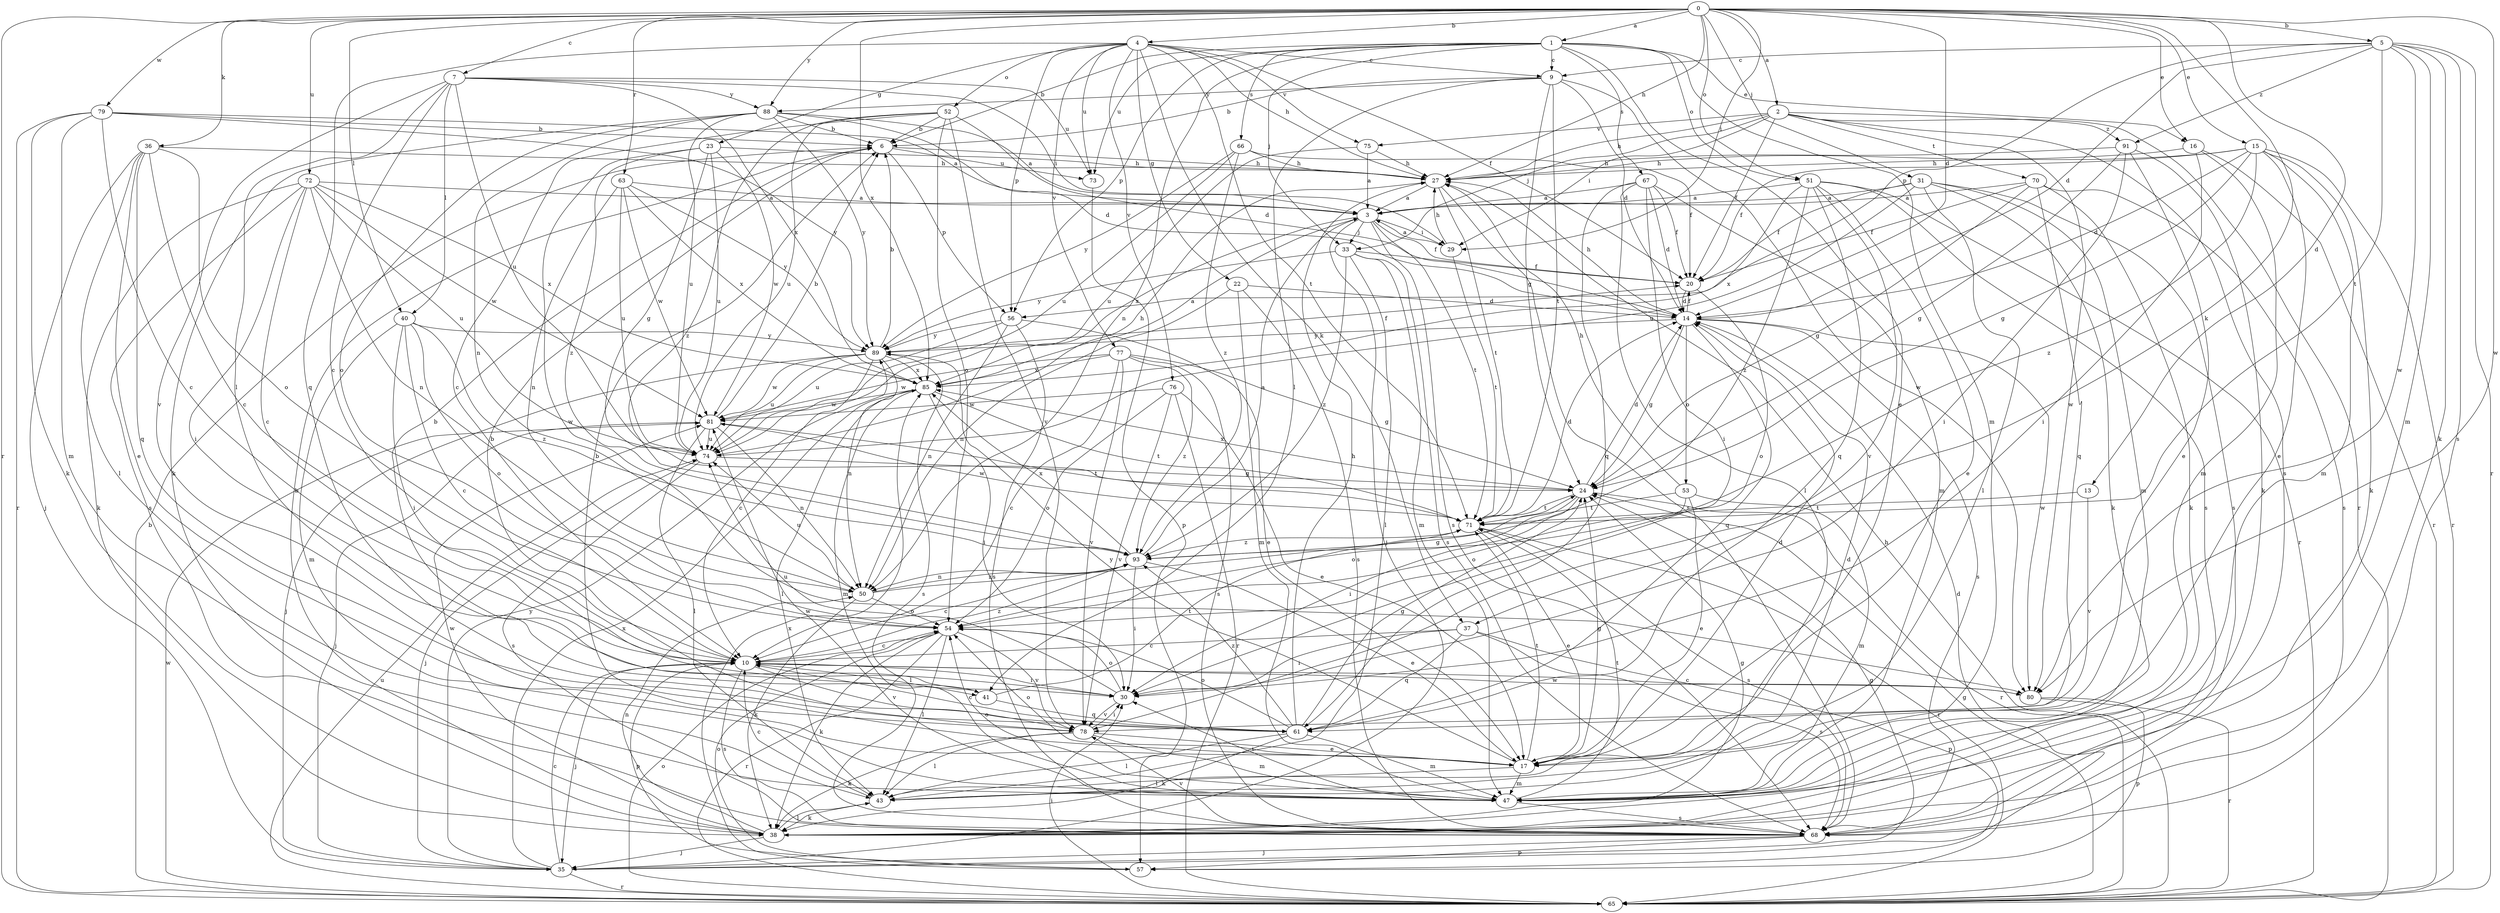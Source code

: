 strict digraph  {
0;
1;
2;
3;
4;
5;
6;
7;
9;
10;
13;
14;
15;
16;
17;
20;
22;
23;
24;
27;
29;
30;
31;
33;
35;
36;
37;
38;
40;
41;
43;
47;
50;
51;
52;
53;
54;
56;
57;
61;
63;
65;
66;
67;
68;
70;
71;
72;
73;
74;
75;
76;
77;
78;
79;
80;
81;
85;
88;
89;
91;
93;
0 -> 1  [label=a];
0 -> 2  [label=a];
0 -> 4  [label=b];
0 -> 5  [label=b];
0 -> 7  [label=c];
0 -> 13  [label=d];
0 -> 14  [label=d];
0 -> 15  [label=e];
0 -> 16  [label=e];
0 -> 27  [label=h];
0 -> 29  [label=i];
0 -> 31  [label=j];
0 -> 36  [label=k];
0 -> 37  [label=k];
0 -> 40  [label=l];
0 -> 51  [label=o];
0 -> 63  [label=r];
0 -> 65  [label=r];
0 -> 72  [label=u];
0 -> 79  [label=w];
0 -> 80  [label=w];
0 -> 85  [label=x];
0 -> 88  [label=y];
1 -> 6  [label=b];
1 -> 9  [label=c];
1 -> 16  [label=e];
1 -> 17  [label=e];
1 -> 33  [label=j];
1 -> 47  [label=m];
1 -> 50  [label=n];
1 -> 51  [label=o];
1 -> 56  [label=p];
1 -> 66  [label=s];
1 -> 67  [label=s];
1 -> 73  [label=u];
2 -> 20  [label=f];
2 -> 27  [label=h];
2 -> 29  [label=i];
2 -> 33  [label=j];
2 -> 65  [label=r];
2 -> 68  [label=s];
2 -> 70  [label=t];
2 -> 75  [label=v];
2 -> 80  [label=w];
2 -> 91  [label=z];
3 -> 20  [label=f];
3 -> 29  [label=i];
3 -> 33  [label=j];
3 -> 35  [label=j];
3 -> 68  [label=s];
3 -> 71  [label=t];
3 -> 85  [label=x];
4 -> 9  [label=c];
4 -> 20  [label=f];
4 -> 22  [label=g];
4 -> 23  [label=g];
4 -> 27  [label=h];
4 -> 37  [label=k];
4 -> 52  [label=o];
4 -> 56  [label=p];
4 -> 61  [label=q];
4 -> 71  [label=t];
4 -> 73  [label=u];
4 -> 75  [label=v];
4 -> 76  [label=v];
4 -> 77  [label=v];
5 -> 9  [label=c];
5 -> 14  [label=d];
5 -> 38  [label=k];
5 -> 47  [label=m];
5 -> 56  [label=p];
5 -> 65  [label=r];
5 -> 68  [label=s];
5 -> 71  [label=t];
5 -> 80  [label=w];
5 -> 91  [label=z];
6 -> 27  [label=h];
6 -> 56  [label=p];
6 -> 73  [label=u];
7 -> 10  [label=c];
7 -> 29  [label=i];
7 -> 40  [label=l];
7 -> 41  [label=l];
7 -> 73  [label=u];
7 -> 74  [label=u];
7 -> 78  [label=v];
7 -> 85  [label=x];
7 -> 88  [label=y];
9 -> 6  [label=b];
9 -> 14  [label=d];
9 -> 24  [label=g];
9 -> 41  [label=l];
9 -> 71  [label=t];
9 -> 80  [label=w];
9 -> 88  [label=y];
10 -> 30  [label=i];
10 -> 35  [label=j];
10 -> 41  [label=l];
10 -> 57  [label=p];
10 -> 68  [label=s];
10 -> 78  [label=v];
10 -> 80  [label=w];
10 -> 93  [label=z];
13 -> 71  [label=t];
13 -> 78  [label=v];
14 -> 20  [label=f];
14 -> 24  [label=g];
14 -> 27  [label=h];
14 -> 53  [label=o];
14 -> 61  [label=q];
14 -> 68  [label=s];
14 -> 80  [label=w];
14 -> 89  [label=y];
15 -> 14  [label=d];
15 -> 17  [label=e];
15 -> 20  [label=f];
15 -> 24  [label=g];
15 -> 27  [label=h];
15 -> 38  [label=k];
15 -> 47  [label=m];
15 -> 65  [label=r];
15 -> 93  [label=z];
16 -> 27  [label=h];
16 -> 30  [label=i];
16 -> 47  [label=m];
16 -> 65  [label=r];
17 -> 6  [label=b];
17 -> 14  [label=d];
17 -> 24  [label=g];
17 -> 43  [label=l];
17 -> 47  [label=m];
17 -> 54  [label=o];
17 -> 71  [label=t];
17 -> 89  [label=y];
20 -> 14  [label=d];
20 -> 54  [label=o];
22 -> 14  [label=d];
22 -> 47  [label=m];
22 -> 50  [label=n];
22 -> 68  [label=s];
23 -> 24  [label=g];
23 -> 27  [label=h];
23 -> 74  [label=u];
23 -> 80  [label=w];
23 -> 81  [label=w];
23 -> 93  [label=z];
24 -> 14  [label=d];
24 -> 30  [label=i];
24 -> 54  [label=o];
24 -> 65  [label=r];
24 -> 71  [label=t];
24 -> 85  [label=x];
27 -> 3  [label=a];
27 -> 68  [label=s];
27 -> 71  [label=t];
29 -> 3  [label=a];
29 -> 27  [label=h];
29 -> 71  [label=t];
30 -> 54  [label=o];
30 -> 74  [label=u];
30 -> 78  [label=v];
31 -> 3  [label=a];
31 -> 20  [label=f];
31 -> 38  [label=k];
31 -> 43  [label=l];
31 -> 47  [label=m];
31 -> 68  [label=s];
31 -> 74  [label=u];
33 -> 20  [label=f];
33 -> 43  [label=l];
33 -> 47  [label=m];
33 -> 68  [label=s];
33 -> 89  [label=y];
33 -> 93  [label=z];
35 -> 10  [label=c];
35 -> 14  [label=d];
35 -> 24  [label=g];
35 -> 65  [label=r];
35 -> 85  [label=x];
35 -> 89  [label=y];
36 -> 10  [label=c];
36 -> 17  [label=e];
36 -> 27  [label=h];
36 -> 35  [label=j];
36 -> 43  [label=l];
36 -> 54  [label=o];
36 -> 61  [label=q];
37 -> 10  [label=c];
37 -> 30  [label=i];
37 -> 57  [label=p];
37 -> 61  [label=q];
37 -> 68  [label=s];
38 -> 6  [label=b];
38 -> 24  [label=g];
38 -> 35  [label=j];
38 -> 43  [label=l];
38 -> 50  [label=n];
38 -> 81  [label=w];
40 -> 10  [label=c];
40 -> 30  [label=i];
40 -> 47  [label=m];
40 -> 54  [label=o];
40 -> 89  [label=y];
40 -> 93  [label=z];
41 -> 6  [label=b];
41 -> 61  [label=q];
41 -> 71  [label=t];
43 -> 10  [label=c];
43 -> 14  [label=d];
43 -> 38  [label=k];
47 -> 30  [label=i];
47 -> 54  [label=o];
47 -> 68  [label=s];
47 -> 71  [label=t];
47 -> 81  [label=w];
50 -> 24  [label=g];
50 -> 38  [label=k];
50 -> 54  [label=o];
50 -> 74  [label=u];
50 -> 93  [label=z];
51 -> 3  [label=a];
51 -> 17  [label=e];
51 -> 61  [label=q];
51 -> 65  [label=r];
51 -> 68  [label=s];
51 -> 78  [label=v];
51 -> 85  [label=x];
51 -> 93  [label=z];
52 -> 6  [label=b];
52 -> 10  [label=c];
52 -> 14  [label=d];
52 -> 54  [label=o];
52 -> 74  [label=u];
52 -> 78  [label=v];
52 -> 93  [label=z];
53 -> 17  [label=e];
53 -> 27  [label=h];
53 -> 47  [label=m];
53 -> 54  [label=o];
53 -> 71  [label=t];
54 -> 10  [label=c];
54 -> 38  [label=k];
54 -> 43  [label=l];
54 -> 65  [label=r];
54 -> 78  [label=v];
56 -> 17  [label=e];
56 -> 50  [label=n];
56 -> 68  [label=s];
56 -> 74  [label=u];
56 -> 89  [label=y];
57 -> 54  [label=o];
57 -> 85  [label=x];
61 -> 10  [label=c];
61 -> 24  [label=g];
61 -> 27  [label=h];
61 -> 38  [label=k];
61 -> 43  [label=l];
61 -> 47  [label=m];
61 -> 54  [label=o];
61 -> 93  [label=z];
63 -> 3  [label=a];
63 -> 50  [label=n];
63 -> 74  [label=u];
63 -> 81  [label=w];
63 -> 85  [label=x];
63 -> 89  [label=y];
65 -> 6  [label=b];
65 -> 24  [label=g];
65 -> 27  [label=h];
65 -> 30  [label=i];
65 -> 54  [label=o];
65 -> 74  [label=u];
65 -> 81  [label=w];
66 -> 20  [label=f];
66 -> 27  [label=h];
66 -> 74  [label=u];
66 -> 89  [label=y];
66 -> 93  [label=z];
67 -> 3  [label=a];
67 -> 14  [label=d];
67 -> 20  [label=f];
67 -> 30  [label=i];
67 -> 43  [label=l];
67 -> 47  [label=m];
67 -> 61  [label=q];
68 -> 35  [label=j];
68 -> 57  [label=p];
68 -> 78  [label=v];
70 -> 3  [label=a];
70 -> 20  [label=f];
70 -> 24  [label=g];
70 -> 38  [label=k];
70 -> 61  [label=q];
70 -> 68  [label=s];
71 -> 14  [label=d];
71 -> 17  [label=e];
71 -> 65  [label=r];
71 -> 68  [label=s];
71 -> 81  [label=w];
71 -> 93  [label=z];
72 -> 3  [label=a];
72 -> 10  [label=c];
72 -> 30  [label=i];
72 -> 38  [label=k];
72 -> 50  [label=n];
72 -> 68  [label=s];
72 -> 74  [label=u];
72 -> 81  [label=w];
72 -> 85  [label=x];
73 -> 57  [label=p];
74 -> 24  [label=g];
74 -> 27  [label=h];
74 -> 35  [label=j];
74 -> 68  [label=s];
75 -> 3  [label=a];
75 -> 27  [label=h];
75 -> 74  [label=u];
76 -> 17  [label=e];
76 -> 54  [label=o];
76 -> 65  [label=r];
76 -> 78  [label=v];
76 -> 81  [label=w];
77 -> 10  [label=c];
77 -> 24  [label=g];
77 -> 68  [label=s];
77 -> 78  [label=v];
77 -> 81  [label=w];
77 -> 85  [label=x];
77 -> 93  [label=z];
78 -> 6  [label=b];
78 -> 17  [label=e];
78 -> 30  [label=i];
78 -> 38  [label=k];
78 -> 43  [label=l];
78 -> 47  [label=m];
79 -> 3  [label=a];
79 -> 6  [label=b];
79 -> 10  [label=c];
79 -> 38  [label=k];
79 -> 47  [label=m];
79 -> 65  [label=r];
79 -> 89  [label=y];
80 -> 10  [label=c];
80 -> 57  [label=p];
80 -> 65  [label=r];
81 -> 6  [label=b];
81 -> 35  [label=j];
81 -> 43  [label=l];
81 -> 50  [label=n];
81 -> 71  [label=t];
81 -> 74  [label=u];
85 -> 3  [label=a];
85 -> 30  [label=i];
85 -> 43  [label=l];
85 -> 47  [label=m];
85 -> 71  [label=t];
85 -> 81  [label=w];
88 -> 3  [label=a];
88 -> 6  [label=b];
88 -> 14  [label=d];
88 -> 38  [label=k];
88 -> 50  [label=n];
88 -> 54  [label=o];
88 -> 74  [label=u];
88 -> 89  [label=y];
89 -> 6  [label=b];
89 -> 10  [label=c];
89 -> 20  [label=f];
89 -> 35  [label=j];
89 -> 50  [label=n];
89 -> 68  [label=s];
89 -> 74  [label=u];
89 -> 81  [label=w];
89 -> 85  [label=x];
91 -> 17  [label=e];
91 -> 24  [label=g];
91 -> 27  [label=h];
91 -> 30  [label=i];
91 -> 38  [label=k];
93 -> 3  [label=a];
93 -> 10  [label=c];
93 -> 17  [label=e];
93 -> 30  [label=i];
93 -> 50  [label=n];
93 -> 85  [label=x];
}
